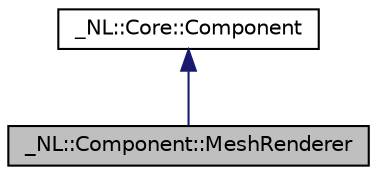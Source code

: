 digraph "_NL::Component::MeshRenderer"
{
  edge [fontname="Helvetica",fontsize="10",labelfontname="Helvetica",labelfontsize="10"];
  node [fontname="Helvetica",fontsize="10",shape=record];
  Node0 [label="_NL::Component::MeshRenderer",height=0.2,width=0.4,color="black", fillcolor="grey75", style="filled", fontcolor="black"];
  Node1 -> Node0 [dir="back",color="midnightblue",fontsize="10",style="solid",fontname="Helvetica"];
  Node1 [label="_NL::Core::Component",height=0.2,width=0.4,color="black", fillcolor="white", style="filled",URL="$class___n_l_1_1_core_1_1_component.html"];
}
